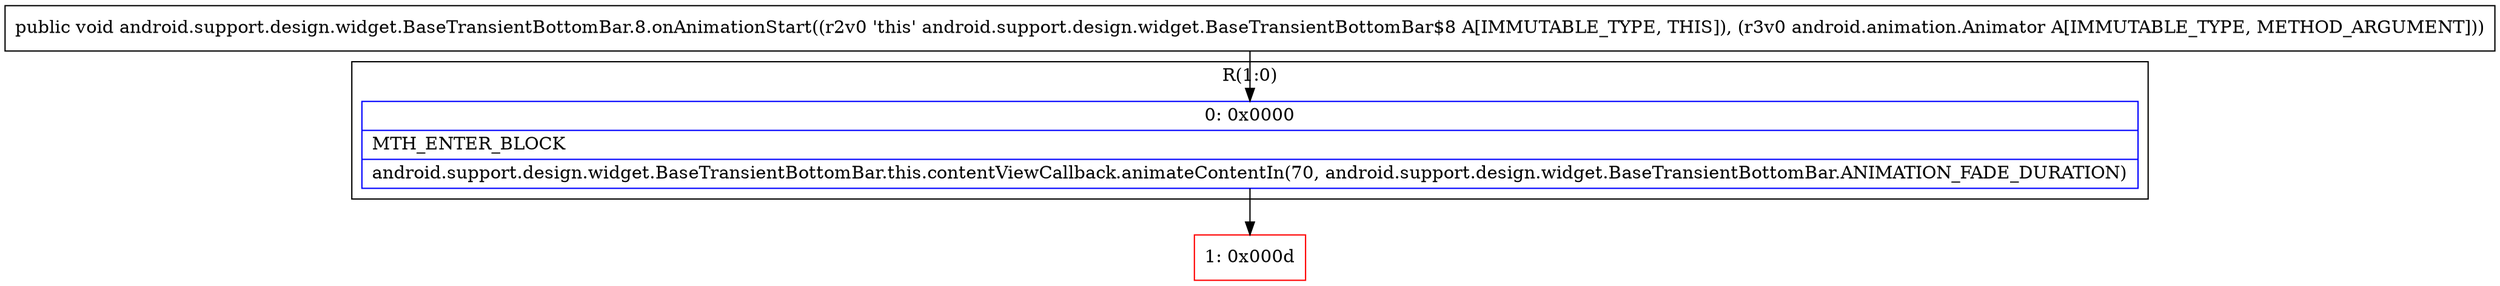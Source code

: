 digraph "CFG forandroid.support.design.widget.BaseTransientBottomBar.8.onAnimationStart(Landroid\/animation\/Animator;)V" {
subgraph cluster_Region_1503257795 {
label = "R(1:0)";
node [shape=record,color=blue];
Node_0 [shape=record,label="{0\:\ 0x0000|MTH_ENTER_BLOCK\l|android.support.design.widget.BaseTransientBottomBar.this.contentViewCallback.animateContentIn(70, android.support.design.widget.BaseTransientBottomBar.ANIMATION_FADE_DURATION)\l}"];
}
Node_1 [shape=record,color=red,label="{1\:\ 0x000d}"];
MethodNode[shape=record,label="{public void android.support.design.widget.BaseTransientBottomBar.8.onAnimationStart((r2v0 'this' android.support.design.widget.BaseTransientBottomBar$8 A[IMMUTABLE_TYPE, THIS]), (r3v0 android.animation.Animator A[IMMUTABLE_TYPE, METHOD_ARGUMENT])) }"];
MethodNode -> Node_0;
Node_0 -> Node_1;
}

